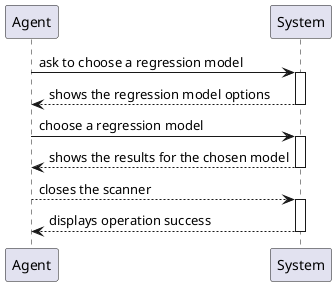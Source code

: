 @startuml
skinparam monochrome false
skinparam packageStyle rectangle
skinparam shadowing false

title System Sequence Diagram (SSD)

' File sytling

'alt sytling
skinparam SequenceGroupHeaderFontColor green
skinparam SequenceGroupFontColor blue
skinparam SequenceGroupFontSize 15
'Middle text styling
'skinparam sequenceMessageAlign center
'skinparam sequenceMessageAlign direction
autonumber

actor "Network Manager" as NM #LightGreen
participant ":System" as System

@startuml

Agent -> System : ask to choose a regression model
activate System

System --> Agent : shows the regression model options
deactivate System

Agent -> System : choose a regression model
activate System

System --> Agent : shows the results for the chosen model
deactivate System

Agent --> System : closes the scanner
activate System

System --> Agent : displays operation success
deactivate System

@enduml